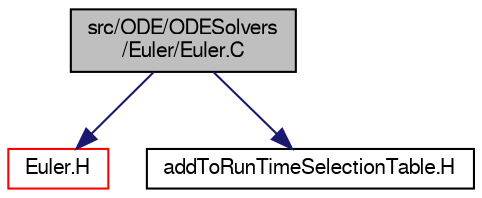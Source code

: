 digraph "src/ODE/ODESolvers/Euler/Euler.C"
{
  bgcolor="transparent";
  edge [fontname="FreeSans",fontsize="10",labelfontname="FreeSans",labelfontsize="10"];
  node [fontname="FreeSans",fontsize="10",shape=record];
  Node0 [label="src/ODE/ODESolvers\l/Euler/Euler.C",height=0.2,width=0.4,color="black", fillcolor="grey75", style="filled", fontcolor="black"];
  Node0 -> Node1 [color="midnightblue",fontsize="10",style="solid",fontname="FreeSans"];
  Node1 [label="Euler.H",height=0.2,width=0.4,color="red",URL="$a39473.html"];
  Node0 -> Node96 [color="midnightblue",fontsize="10",style="solid",fontname="FreeSans"];
  Node96 [label="addToRunTimeSelectionTable.H",height=0.2,width=0.4,color="black",URL="$a09263.html",tooltip="Macros for easy insertion into run-time selection tables. "];
}
